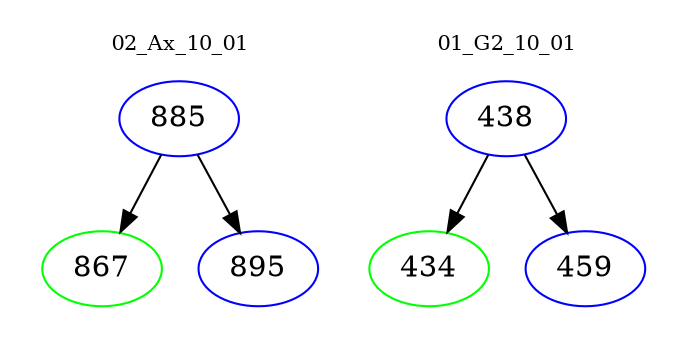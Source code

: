digraph{
subgraph cluster_0 {
color = white
label = "02_Ax_10_01";
fontsize=10;
T0_885 [label="885", color="blue"]
T0_885 -> T0_867 [color="black"]
T0_867 [label="867", color="green"]
T0_885 -> T0_895 [color="black"]
T0_895 [label="895", color="blue"]
}
subgraph cluster_1 {
color = white
label = "01_G2_10_01";
fontsize=10;
T1_438 [label="438", color="blue"]
T1_438 -> T1_434 [color="black"]
T1_434 [label="434", color="green"]
T1_438 -> T1_459 [color="black"]
T1_459 [label="459", color="blue"]
}
}
